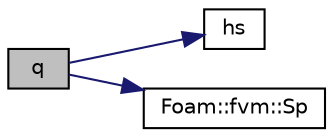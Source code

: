digraph "q"
{
  bgcolor="transparent";
  edge [fontname="Helvetica",fontsize="10",labelfontname="Helvetica",labelfontsize="10"];
  node [fontname="Helvetica",fontsize="10",shape=record];
  rankdir="LR";
  Node914 [label="q",height=0.2,width=0.4,color="black", fillcolor="grey75", style="filled", fontcolor="black"];
  Node914 -> Node915 [color="midnightblue",fontsize="10",style="solid",fontname="Helvetica"];
  Node915 [label="hs",height=0.2,width=0.4,color="black",URL="$a30265.html#a1b9f8628dfce704c3c47a865522a2e5f",tooltip="Return the film sensible enthalpy [J/kg]. "];
  Node914 -> Node916 [color="midnightblue",fontsize="10",style="solid",fontname="Helvetica"];
  Node916 [label="Foam::fvm::Sp",height=0.2,width=0.4,color="black",URL="$a21862.html#a85d1dcca92042fd0a570c31ea79c160d"];
}
